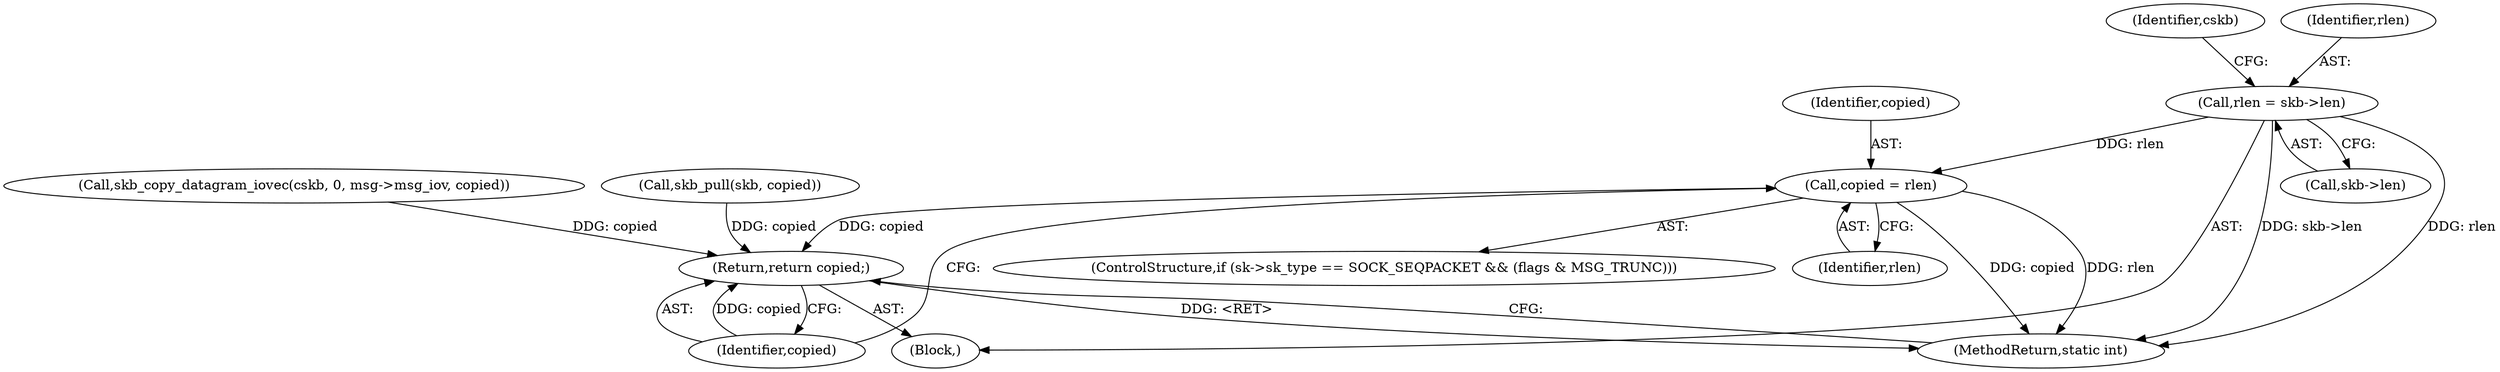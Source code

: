 digraph "0_linux_f3d3342602f8bcbf37d7c46641cb9bca7618eb1c_24@pointer" {
"1000194" [label="(Call,rlen = skb->len)"];
"1000350" [label="(Call,copied = rlen)"];
"1000353" [label="(Return,return copied;)"];
"1000340" [label="(ControlStructure,if (sk->sk_type == SOCK_SEQPACKET && (flags & MSG_TRUNC)))"];
"1000200" [label="(Identifier,cskb)"];
"1000194" [label="(Call,rlen = skb->len)"];
"1000351" [label="(Identifier,copied)"];
"1000354" [label="(Identifier,copied)"];
"1000322" [label="(Call,skb_pull(skb, copied))"];
"1000355" [label="(MethodReturn,static int)"];
"1000353" [label="(Return,return copied;)"];
"1000203" [label="(Call,skb_copy_datagram_iovec(cskb, 0, msg->msg_iov, copied))"];
"1000195" [label="(Identifier,rlen)"];
"1000111" [label="(Block,)"];
"1000350" [label="(Call,copied = rlen)"];
"1000196" [label="(Call,skb->len)"];
"1000352" [label="(Identifier,rlen)"];
"1000194" -> "1000111"  [label="AST: "];
"1000194" -> "1000196"  [label="CFG: "];
"1000195" -> "1000194"  [label="AST: "];
"1000196" -> "1000194"  [label="AST: "];
"1000200" -> "1000194"  [label="CFG: "];
"1000194" -> "1000355"  [label="DDG: rlen"];
"1000194" -> "1000355"  [label="DDG: skb->len"];
"1000194" -> "1000350"  [label="DDG: rlen"];
"1000350" -> "1000340"  [label="AST: "];
"1000350" -> "1000352"  [label="CFG: "];
"1000351" -> "1000350"  [label="AST: "];
"1000352" -> "1000350"  [label="AST: "];
"1000354" -> "1000350"  [label="CFG: "];
"1000350" -> "1000355"  [label="DDG: copied"];
"1000350" -> "1000355"  [label="DDG: rlen"];
"1000350" -> "1000353"  [label="DDG: copied"];
"1000353" -> "1000111"  [label="AST: "];
"1000353" -> "1000354"  [label="CFG: "];
"1000354" -> "1000353"  [label="AST: "];
"1000355" -> "1000353"  [label="CFG: "];
"1000353" -> "1000355"  [label="DDG: <RET>"];
"1000354" -> "1000353"  [label="DDG: copied"];
"1000203" -> "1000353"  [label="DDG: copied"];
"1000322" -> "1000353"  [label="DDG: copied"];
}
